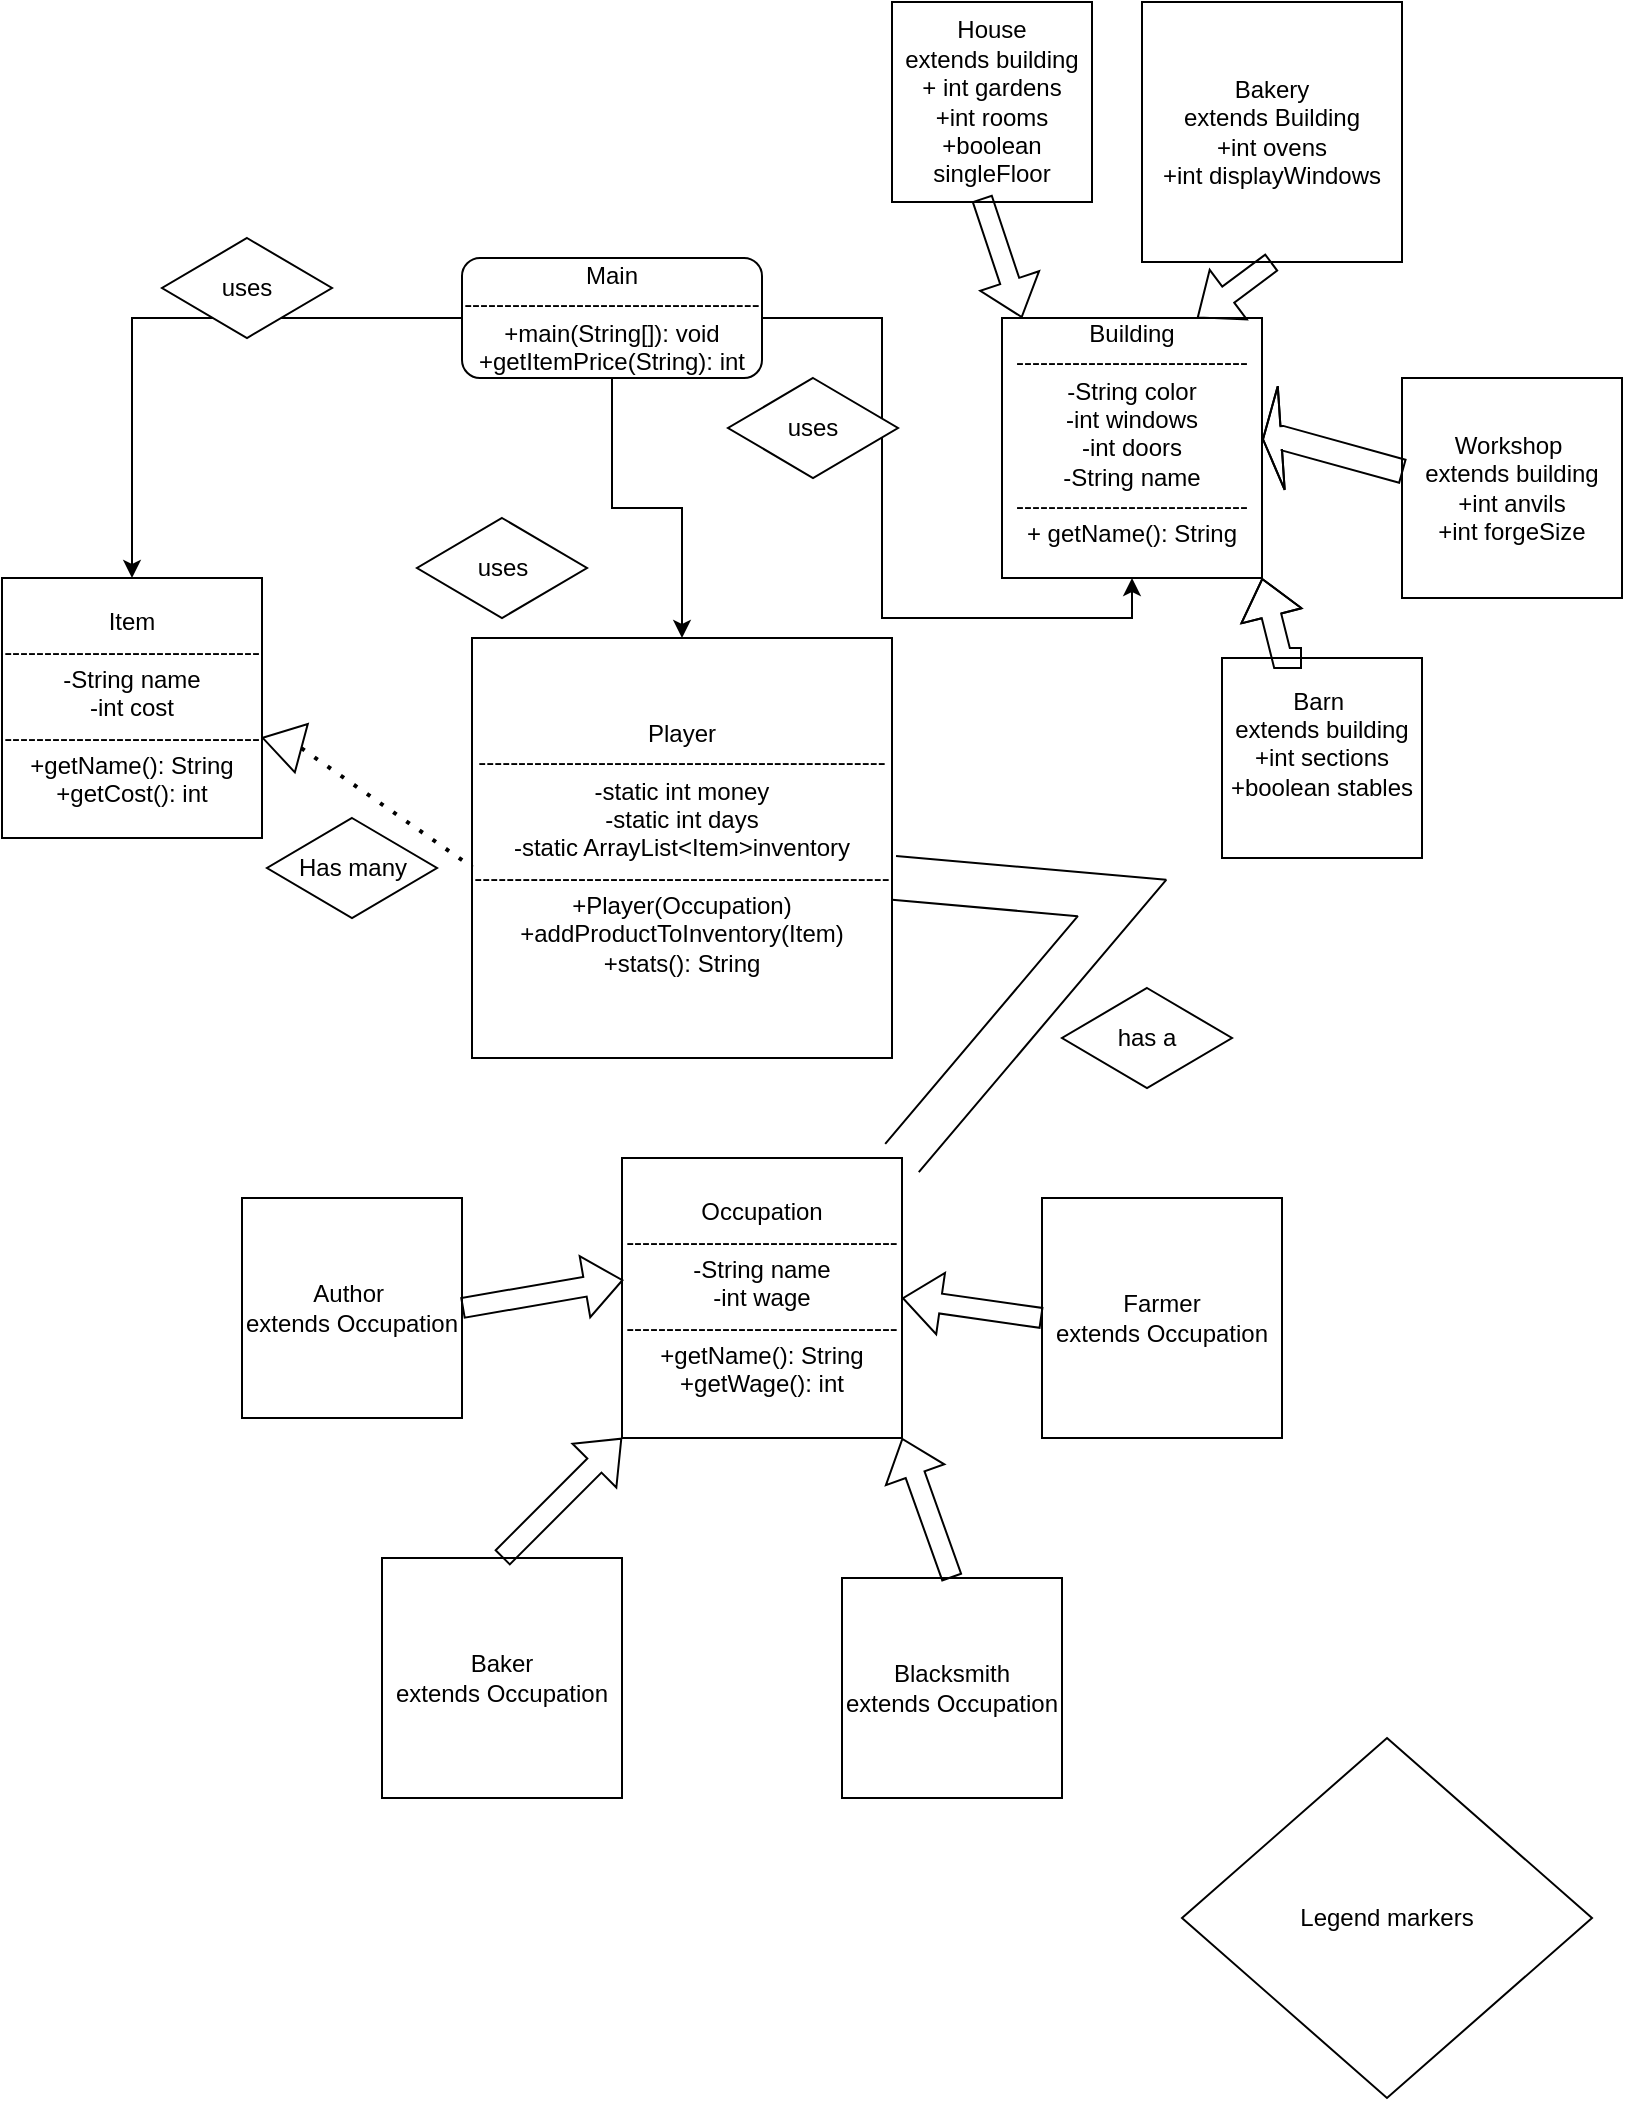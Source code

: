 <mxfile version="27.0.4">
  <diagram name="Page-1" id="2G3VcKKAUnl7CXnpXUPu">
    <mxGraphModel dx="4976" dy="2176" grid="1" gridSize="10" guides="1" tooltips="1" connect="1" arrows="1" fold="1" page="1" pageScale="1" pageWidth="850" pageHeight="1100" math="0" shadow="0">
      <root>
        <mxCell id="0" />
        <mxCell id="1" parent="0" />
        <mxCell id="z4y1kZOxuecD2eVf04ae-1" value="Building&lt;div&gt;-----------------------------&lt;/div&gt;&lt;div&gt;-String color&lt;/div&gt;&lt;div&gt;-int windows&lt;/div&gt;&lt;div&gt;-int doors&lt;/div&gt;&lt;div&gt;-String name&lt;/div&gt;&lt;div&gt;-----------------------------&lt;/div&gt;&lt;div&gt;+ getName(): String&lt;/div&gt;&lt;div&gt;&lt;br&gt;&lt;/div&gt;" style="whiteSpace=wrap;html=1;aspect=fixed;fillColor=light-dark(#FFFFFF,#0000FF);" vertex="1" parent="1">
          <mxGeometry x="520" y="190" width="130" height="130" as="geometry" />
        </mxCell>
        <mxCell id="z4y1kZOxuecD2eVf04ae-2" value="House&lt;div&gt;extends building&lt;/div&gt;&lt;div&gt;+ int gardens&lt;/div&gt;&lt;div&gt;+int rooms&lt;/div&gt;&lt;div&gt;+boolean singleFloor&lt;/div&gt;" style="whiteSpace=wrap;html=1;aspect=fixed;fillColor=light-dark(#FFFFFF,#0000CC);" vertex="1" parent="1">
          <mxGeometry x="465" y="32" width="100" height="100" as="geometry" />
        </mxCell>
        <mxCell id="z4y1kZOxuecD2eVf04ae-3" value="Barn&amp;nbsp;&lt;div&gt;extends building&lt;/div&gt;&lt;div&gt;+int sections&lt;/div&gt;&lt;div&gt;+boolean stables&lt;br&gt;&lt;div&gt;&lt;br&gt;&lt;/div&gt;&lt;/div&gt;" style="whiteSpace=wrap;html=1;aspect=fixed;fillColor=light-dark(#FFFFFF,#0000FF);" vertex="1" parent="1">
          <mxGeometry x="630" y="360" width="100" height="100" as="geometry" />
        </mxCell>
        <mxCell id="z4y1kZOxuecD2eVf04ae-4" value="Bakery&lt;div&gt;extends Building&lt;/div&gt;&lt;div&gt;+int ovens&lt;/div&gt;&lt;div&gt;+int displayWindows&lt;/div&gt;" style="whiteSpace=wrap;html=1;aspect=fixed;fillColor=light-dark(#FFFFFF,#0000CC);" vertex="1" parent="1">
          <mxGeometry x="590" y="32" width="130" height="130" as="geometry" />
        </mxCell>
        <mxCell id="z4y1kZOxuecD2eVf04ae-5" value="Workshop&amp;nbsp;&lt;div&gt;extends building&lt;/div&gt;&lt;div&gt;+int anvils&lt;/div&gt;&lt;div&gt;+int forgeSize&lt;/div&gt;" style="whiteSpace=wrap;html=1;aspect=fixed;fillColor=light-dark(#FFFFFF,#0000FF);" vertex="1" parent="1">
          <mxGeometry x="720" y="220" width="110" height="110" as="geometry" />
        </mxCell>
        <mxCell id="z4y1kZOxuecD2eVf04ae-6" value="" style="shape=flexArrow;endArrow=classic;html=1;rounded=0;entryX=0.75;entryY=0;entryDx=0;entryDy=0;exitX=0.5;exitY=1;exitDx=0;exitDy=0;fillColor=light-dark(transparent,#FFD966);" edge="1" parent="1" source="z4y1kZOxuecD2eVf04ae-4" target="z4y1kZOxuecD2eVf04ae-1">
          <mxGeometry width="50" height="50" relative="1" as="geometry">
            <mxPoint x="640" y="150" as="sourcePoint" />
            <mxPoint x="690" y="100" as="targetPoint" />
          </mxGeometry>
        </mxCell>
        <mxCell id="z4y1kZOxuecD2eVf04ae-7" value="" style="shape=flexArrow;endArrow=classic;html=1;rounded=0;entryX=0.077;entryY=0;entryDx=0;entryDy=0;entryPerimeter=0;fillColor=light-dark(transparent,#FFD966);" edge="1" parent="1" target="z4y1kZOxuecD2eVf04ae-1">
          <mxGeometry width="50" height="50" relative="1" as="geometry">
            <mxPoint x="510" y="130" as="sourcePoint" />
            <mxPoint x="560" y="80" as="targetPoint" />
          </mxGeometry>
        </mxCell>
        <mxCell id="z4y1kZOxuecD2eVf04ae-8" value="" style="shape=flexArrow;endArrow=classic;html=1;rounded=0;endWidth=39;endSize=2.71;width=12;exitX=0.006;exitY=0.425;exitDx=0;exitDy=0;exitPerimeter=0;fillColor=light-dark(transparent,#FFD966);" edge="1" parent="1" source="z4y1kZOxuecD2eVf04ae-5" target="z4y1kZOxuecD2eVf04ae-1">
          <mxGeometry width="50" height="50" relative="1" as="geometry">
            <mxPoint x="680" y="260" as="sourcePoint" />
            <mxPoint x="630" y="230" as="targetPoint" />
            <Array as="points">
              <mxPoint x="660" y="250" />
            </Array>
          </mxGeometry>
        </mxCell>
        <mxCell id="z4y1kZOxuecD2eVf04ae-9" value="" style="shape=flexArrow;endArrow=classic;html=1;rounded=0;entryX=1;entryY=1;entryDx=0;entryDy=0;fillColor=light-dark(transparent,#FFD966);" edge="1" parent="1" target="z4y1kZOxuecD2eVf04ae-1">
          <mxGeometry width="50" height="50" relative="1" as="geometry">
            <mxPoint x="670" y="360" as="sourcePoint" />
            <mxPoint x="720" y="310" as="targetPoint" />
            <Array as="points">
              <mxPoint x="660" y="360" />
            </Array>
          </mxGeometry>
        </mxCell>
        <mxCell id="z4y1kZOxuecD2eVf04ae-31" style="edgeStyle=orthogonalEdgeStyle;rounded=0;orthogonalLoop=1;jettySize=auto;html=1;exitX=1;exitY=0.5;exitDx=0;exitDy=0;entryX=0.5;entryY=1;entryDx=0;entryDy=0;" edge="1" parent="1" source="z4y1kZOxuecD2eVf04ae-13" target="z4y1kZOxuecD2eVf04ae-1">
          <mxGeometry relative="1" as="geometry" />
        </mxCell>
        <mxCell id="z4y1kZOxuecD2eVf04ae-40" style="edgeStyle=orthogonalEdgeStyle;rounded=0;orthogonalLoop=1;jettySize=auto;html=1;entryX=0.5;entryY=0;entryDx=0;entryDy=0;" edge="1" parent="1" source="z4y1kZOxuecD2eVf04ae-13" target="z4y1kZOxuecD2eVf04ae-15">
          <mxGeometry relative="1" as="geometry" />
        </mxCell>
        <mxCell id="z4y1kZOxuecD2eVf04ae-42" style="edgeStyle=orthogonalEdgeStyle;rounded=0;orthogonalLoop=1;jettySize=auto;html=1;entryX=0.5;entryY=0;entryDx=0;entryDy=0;" edge="1" parent="1" source="z4y1kZOxuecD2eVf04ae-13" target="z4y1kZOxuecD2eVf04ae-16">
          <mxGeometry relative="1" as="geometry" />
        </mxCell>
        <mxCell id="z4y1kZOxuecD2eVf04ae-13" value="Main&lt;div&gt;-------------------------------------&lt;/div&gt;&lt;div&gt;+main(String[]): void&lt;/div&gt;&lt;div&gt;+getItemPrice(String): int&lt;/div&gt;" style="rounded=1;whiteSpace=wrap;html=1;fillColor=light-dark(#FFFFFF,#CC0000);" vertex="1" parent="1">
          <mxGeometry x="250" y="160" width="150" height="60" as="geometry" />
        </mxCell>
        <mxCell id="z4y1kZOxuecD2eVf04ae-15" value="Player&lt;div&gt;---------------------------------------------------&lt;/div&gt;&lt;div&gt;-static int money&lt;/div&gt;&lt;div&gt;-static int days&lt;/div&gt;&lt;div&gt;-static ArrayList&amp;lt;Item&amp;gt;inventory&lt;/div&gt;&lt;div&gt;----------------------------------------------------&lt;/div&gt;&lt;div&gt;+Player(Occupation)&lt;/div&gt;&lt;div&gt;+addProductToInventory(Item)&lt;/div&gt;&lt;div&gt;+stats(): String&lt;/div&gt;" style="whiteSpace=wrap;html=1;aspect=fixed;fillColor=light-dark(#FFFFFF,#003300);" vertex="1" parent="1">
          <mxGeometry x="255" y="350" width="210" height="210" as="geometry" />
        </mxCell>
        <mxCell id="z4y1kZOxuecD2eVf04ae-16" value="Item&lt;div&gt;--------------------------------&lt;/div&gt;&lt;div&gt;-String name&lt;/div&gt;&lt;div&gt;-int cost&lt;/div&gt;&lt;div&gt;--------------------------------&lt;/div&gt;&lt;div&gt;+getName(): String&lt;/div&gt;&lt;div&gt;+getCost(): int&lt;/div&gt;" style="whiteSpace=wrap;html=1;aspect=fixed;fillColor=light-dark(#FFFFFF,#99004D);" vertex="1" parent="1">
          <mxGeometry x="20" y="320" width="130" height="130" as="geometry" />
        </mxCell>
        <mxCell id="z4y1kZOxuecD2eVf04ae-17" value="Occupation&lt;div&gt;----------------------------------&lt;/div&gt;&lt;div&gt;-String name&lt;/div&gt;&lt;div&gt;-int wage&lt;/div&gt;&lt;div&gt;----------------------------------&lt;/div&gt;&lt;div&gt;+getName(): String&lt;/div&gt;&lt;div&gt;+getWage(): int&lt;/div&gt;" style="whiteSpace=wrap;html=1;aspect=fixed;fillColor=light-dark(#FFFFFF,#4C0099);" vertex="1" parent="1">
          <mxGeometry x="330" y="610" width="140" height="140" as="geometry" />
        </mxCell>
        <mxCell id="z4y1kZOxuecD2eVf04ae-18" value="Author&amp;nbsp;&lt;div&gt;extends Occupation&lt;/div&gt;" style="whiteSpace=wrap;html=1;aspect=fixed;fillColor=light-dark(#FFFFFF,#4C0099);" vertex="1" parent="1">
          <mxGeometry x="140" y="630" width="110" height="110" as="geometry" />
        </mxCell>
        <mxCell id="z4y1kZOxuecD2eVf04ae-19" value="Baker&lt;div&gt;extends Occupation&lt;/div&gt;" style="whiteSpace=wrap;html=1;aspect=fixed;fillColor=light-dark(#FFFFFF,#4C0099);" vertex="1" parent="1">
          <mxGeometry x="210" y="810" width="120" height="120" as="geometry" />
        </mxCell>
        <mxCell id="z4y1kZOxuecD2eVf04ae-20" value="Farmer&lt;div&gt;extends Occupation&lt;/div&gt;" style="whiteSpace=wrap;html=1;aspect=fixed;fillColor=light-dark(#FFFFFF,#4C0099);" vertex="1" parent="1">
          <mxGeometry x="540" y="630" width="120" height="120" as="geometry" />
        </mxCell>
        <mxCell id="z4y1kZOxuecD2eVf04ae-21" value="Blacksmith&lt;div&gt;extends Occupation&lt;/div&gt;" style="whiteSpace=wrap;html=1;aspect=fixed;fillColor=light-dark(#FFFFFF,#4C0099);" vertex="1" parent="1">
          <mxGeometry x="440" y="820" width="110" height="110" as="geometry" />
        </mxCell>
        <mxCell id="z4y1kZOxuecD2eVf04ae-22" value="" style="shape=flexArrow;endArrow=classic;html=1;rounded=0;entryX=0.005;entryY=0.436;entryDx=0;entryDy=0;entryPerimeter=0;exitX=1;exitY=0.5;exitDx=0;exitDy=0;fillColor=light-dark(transparent,#FFD966);" edge="1" parent="1" source="z4y1kZOxuecD2eVf04ae-18" target="z4y1kZOxuecD2eVf04ae-17">
          <mxGeometry width="50" height="50" relative="1" as="geometry">
            <mxPoint x="280" y="690" as="sourcePoint" />
            <mxPoint x="330" y="640" as="targetPoint" />
          </mxGeometry>
        </mxCell>
        <mxCell id="z4y1kZOxuecD2eVf04ae-23" value="" style="shape=flexArrow;endArrow=classic;html=1;rounded=0;exitX=0;exitY=0.5;exitDx=0;exitDy=0;entryX=1;entryY=0.5;entryDx=0;entryDy=0;fillColor=light-dark(transparent,#FFD966);" edge="1" parent="1" source="z4y1kZOxuecD2eVf04ae-20" target="z4y1kZOxuecD2eVf04ae-17">
          <mxGeometry width="50" height="50" relative="1" as="geometry">
            <mxPoint x="490" y="680" as="sourcePoint" />
            <mxPoint x="540" y="630" as="targetPoint" />
          </mxGeometry>
        </mxCell>
        <mxCell id="z4y1kZOxuecD2eVf04ae-24" value="" style="shape=flexArrow;endArrow=classic;html=1;rounded=0;exitX=0.5;exitY=0;exitDx=0;exitDy=0;fillColor=light-dark(transparent,#FFD966);" edge="1" parent="1" source="z4y1kZOxuecD2eVf04ae-19">
          <mxGeometry width="50" height="50" relative="1" as="geometry">
            <mxPoint x="280" y="800" as="sourcePoint" />
            <mxPoint x="330" y="750" as="targetPoint" />
          </mxGeometry>
        </mxCell>
        <mxCell id="z4y1kZOxuecD2eVf04ae-25" value="" style="shape=flexArrow;endArrow=classic;html=1;rounded=0;exitX=0.5;exitY=0;exitDx=0;exitDy=0;entryX=1;entryY=1;entryDx=0;entryDy=0;fillColor=light-dark(transparent,#FFD966);" edge="1" parent="1" source="z4y1kZOxuecD2eVf04ae-21" target="z4y1kZOxuecD2eVf04ae-17">
          <mxGeometry width="50" height="50" relative="1" as="geometry">
            <mxPoint x="440" y="790" as="sourcePoint" />
            <mxPoint x="490" y="740" as="targetPoint" />
          </mxGeometry>
        </mxCell>
        <mxCell id="z4y1kZOxuecD2eVf04ae-28" value="uses" style="rhombus;whiteSpace=wrap;html=1;fillColor=light-dark(#FFFFFF,#7D3F00);" vertex="1" parent="1">
          <mxGeometry x="227.5" y="290" width="85" height="50" as="geometry" />
        </mxCell>
        <mxCell id="z4y1kZOxuecD2eVf04ae-32" value="uses" style="rhombus;whiteSpace=wrap;html=1;fillColor=light-dark(#FFFFFF,#7D3F00);" vertex="1" parent="1">
          <mxGeometry x="100" y="150" width="85" height="50" as="geometry" />
        </mxCell>
        <mxCell id="z4y1kZOxuecD2eVf04ae-33" value="uses" style="rhombus;whiteSpace=wrap;html=1;fillColor=light-dark(#FFFFFF,#7D3F00);" vertex="1" parent="1">
          <mxGeometry x="383" y="220" width="85" height="50" as="geometry" />
        </mxCell>
        <mxCell id="z4y1kZOxuecD2eVf04ae-35" value="Legend markers" style="rhombus;whiteSpace=wrap;html=1;fillColor=light-dark(#FFFFFF,#7D3F00);" vertex="1" parent="1">
          <mxGeometry x="610" y="900" width="205" height="180" as="geometry" />
        </mxCell>
        <mxCell id="z4y1kZOxuecD2eVf04ae-45" value="Has many" style="rhombus;whiteSpace=wrap;html=1;fillColor=light-dark(#FFFFFF,#7D3F00);" vertex="1" parent="1">
          <mxGeometry x="152.5" y="440" width="85" height="50" as="geometry" />
        </mxCell>
        <mxCell id="z4y1kZOxuecD2eVf04ae-46" value="" style="triangle;whiteSpace=wrap;html=1;rotation=-165;" vertex="1" parent="1">
          <mxGeometry x="150" y="390" width="20" height="25" as="geometry" />
        </mxCell>
        <mxCell id="z4y1kZOxuecD2eVf04ae-49" value="" style="endArrow=none;dashed=1;html=1;dashPattern=1 3;strokeWidth=2;rounded=0;exitX=0;exitY=0.5;exitDx=0;exitDy=0;entryX=0.001;entryY=0.546;entryDx=0;entryDy=0;entryPerimeter=0;" edge="1" parent="1" source="z4y1kZOxuecD2eVf04ae-46" target="z4y1kZOxuecD2eVf04ae-15">
          <mxGeometry width="50" height="50" relative="1" as="geometry">
            <mxPoint x="177.5" y="460" as="sourcePoint" />
            <mxPoint x="227.5" y="410" as="targetPoint" />
          </mxGeometry>
        </mxCell>
        <mxCell id="z4y1kZOxuecD2eVf04ae-51" value="" style="shape=link;html=1;rounded=0;exitX=1.005;exitY=0.571;exitDx=0;exitDy=0;exitPerimeter=0;width=22;entryX=1;entryY=0;entryDx=0;entryDy=0;" edge="1" parent="1" source="z4y1kZOxuecD2eVf04ae-15" target="z4y1kZOxuecD2eVf04ae-17">
          <mxGeometry width="100" relative="1" as="geometry">
            <mxPoint x="450" y="620" as="sourcePoint" />
            <mxPoint x="690" y="540" as="targetPoint" />
            <Array as="points">
              <mxPoint x="580" y="480" />
            </Array>
          </mxGeometry>
        </mxCell>
        <mxCell id="z4y1kZOxuecD2eVf04ae-52" value="has a" style="rhombus;whiteSpace=wrap;html=1;fillColor=light-dark(#FFFFFF,#7D3F00);" vertex="1" parent="1">
          <mxGeometry x="550" y="525" width="85" height="50" as="geometry" />
        </mxCell>
      </root>
    </mxGraphModel>
  </diagram>
</mxfile>
